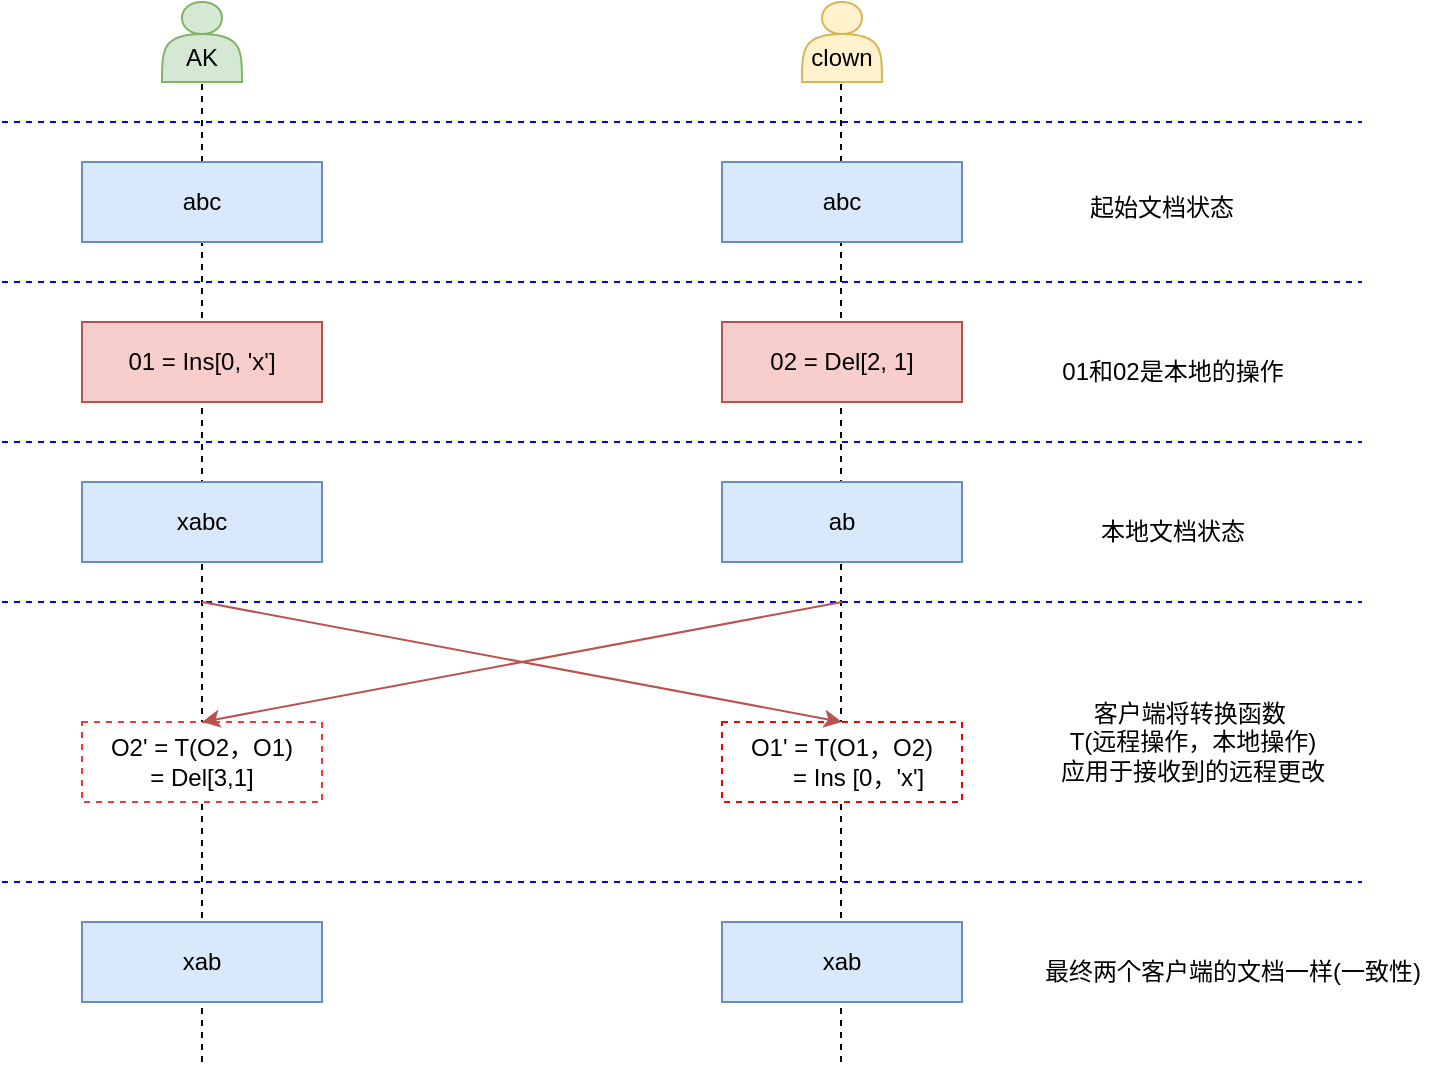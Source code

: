 <mxfile>
    <diagram name="第 1 页" id="E_M3c3dEPE1-523_0gV0">
        <mxGraphModel dx="1002" dy="571" grid="1" gridSize="10" guides="1" tooltips="1" connect="1" arrows="1" fold="1" page="1" pageScale="1" pageWidth="827" pageHeight="1169" math="0" shadow="0">
            <root>
                <mxCell id="0"/>
                <mxCell id="1" parent="0"/>
                <mxCell id="12" value="" style="endArrow=none;html=1;entryX=0.5;entryY=1;entryDx=0;entryDy=0;dashed=1;" edge="1" parent="1">
                    <mxGeometry width="50" height="50" relative="1" as="geometry">
                        <mxPoint x="499.5" y="690" as="sourcePoint"/>
                        <mxPoint x="499.5" y="200" as="targetPoint"/>
                    </mxGeometry>
                </mxCell>
                <mxCell id="11" value="" style="endArrow=none;html=1;entryX=0.5;entryY=1;entryDx=0;entryDy=0;dashed=1;" edge="1" parent="1" target="2">
                    <mxGeometry width="50" height="50" relative="1" as="geometry">
                        <mxPoint x="180" y="690" as="sourcePoint"/>
                        <mxPoint x="440" y="370" as="targetPoint"/>
                    </mxGeometry>
                </mxCell>
                <mxCell id="2" value="&lt;div&gt;&lt;br&gt;&lt;/div&gt;AK" style="shape=actor;whiteSpace=wrap;html=1;fillColor=#d5e8d4;strokeColor=#82b366;" vertex="1" parent="1">
                    <mxGeometry x="160" y="160" width="40" height="40" as="geometry"/>
                </mxCell>
                <mxCell id="3" value="&lt;div&gt;&lt;br&gt;&lt;/div&gt;&lt;div&gt;clown&lt;/div&gt;" style="shape=actor;whiteSpace=wrap;html=1;fillColor=#fff2cc;strokeColor=#d6b656;" vertex="1" parent="1">
                    <mxGeometry x="480" y="160" width="40" height="40" as="geometry"/>
                </mxCell>
                <mxCell id="4" value="abc" style="rounded=0;whiteSpace=wrap;html=1;fillColor=#dae8fc;strokeColor=#6c8ebf;" vertex="1" parent="1">
                    <mxGeometry x="120" y="240" width="120" height="40" as="geometry"/>
                </mxCell>
                <mxCell id="5" value="abc" style="rounded=0;whiteSpace=wrap;html=1;fillColor=#dae8fc;strokeColor=#6c8ebf;" vertex="1" parent="1">
                    <mxGeometry x="440" y="240" width="120" height="40" as="geometry"/>
                </mxCell>
                <mxCell id="6" value="01 = Ins[0, &#39;x&#39;]" style="rounded=0;whiteSpace=wrap;html=1;fillColor=#f8cecc;strokeColor=#b85450;" vertex="1" parent="1">
                    <mxGeometry x="120" y="320" width="120" height="40" as="geometry"/>
                </mxCell>
                <mxCell id="7" value="02 = Del[2, 1]" style="rounded=0;whiteSpace=wrap;html=1;fillColor=#f8cecc;strokeColor=#b85450;" vertex="1" parent="1">
                    <mxGeometry x="440" y="320" width="120" height="40" as="geometry"/>
                </mxCell>
                <mxCell id="8" value="xabc" style="rounded=0;whiteSpace=wrap;html=1;fillColor=#dae8fc;strokeColor=#6c8ebf;" vertex="1" parent="1">
                    <mxGeometry x="120" y="400" width="120" height="40" as="geometry"/>
                </mxCell>
                <mxCell id="9" value="ab" style="rounded=0;whiteSpace=wrap;html=1;fillColor=#dae8fc;strokeColor=#6c8ebf;" vertex="1" parent="1">
                    <mxGeometry x="440" y="400" width="120" height="40" as="geometry"/>
                </mxCell>
                <mxCell id="13" value="" style="endArrow=none;html=1;strokeColor=#0000FF;dashed=1;" edge="1" parent="1">
                    <mxGeometry width="50" height="50" relative="1" as="geometry">
                        <mxPoint x="80" y="220" as="sourcePoint"/>
                        <mxPoint x="760" y="220" as="targetPoint"/>
                    </mxGeometry>
                </mxCell>
                <mxCell id="14" value="" style="endArrow=none;html=1;strokeColor=#0000FF;dashed=1;" edge="1" parent="1">
                    <mxGeometry width="50" height="50" relative="1" as="geometry">
                        <mxPoint x="80" y="300" as="sourcePoint"/>
                        <mxPoint x="760" y="300" as="targetPoint"/>
                    </mxGeometry>
                </mxCell>
                <mxCell id="15" value="起始文档状态" style="text;html=1;align=center;verticalAlign=middle;whiteSpace=wrap;rounded=0;" vertex="1" parent="1">
                    <mxGeometry x="600" y="245" width="120" height="35" as="geometry"/>
                </mxCell>
                <mxCell id="16" value="" style="endArrow=none;html=1;strokeColor=#0000FF;dashed=1;" edge="1" parent="1">
                    <mxGeometry width="50" height="50" relative="1" as="geometry">
                        <mxPoint x="80" y="380" as="sourcePoint"/>
                        <mxPoint x="760" y="380" as="targetPoint"/>
                    </mxGeometry>
                </mxCell>
                <mxCell id="17" value="01和02是本地的操作" style="text;html=1;align=center;verticalAlign=middle;resizable=0;points=[];autosize=1;strokeColor=none;fillColor=none;" vertex="1" parent="1">
                    <mxGeometry x="600" y="330" width="130" height="30" as="geometry"/>
                </mxCell>
                <mxCell id="18" value="" style="endArrow=none;html=1;strokeColor=#0000FF;dashed=1;" edge="1" parent="1">
                    <mxGeometry width="50" height="50" relative="1" as="geometry">
                        <mxPoint x="80" y="460" as="sourcePoint"/>
                        <mxPoint x="760" y="460" as="targetPoint"/>
                    </mxGeometry>
                </mxCell>
                <mxCell id="19" value="本地文档状态" style="text;html=1;align=center;verticalAlign=middle;resizable=0;points=[];autosize=1;strokeColor=none;fillColor=none;" vertex="1" parent="1">
                    <mxGeometry x="615" y="410" width="100" height="30" as="geometry"/>
                </mxCell>
                <mxCell id="20" value="&lt;font style=&quot;color: rgb(0, 0, 0);&quot;&gt;O2&#39; = T(O2，O1)&lt;/font&gt;&lt;div&gt;&lt;font style=&quot;color: rgb(0, 0, 0);&quot;&gt;= Del[3,1]&lt;/font&gt;&lt;/div&gt;" style="rounded=0;whiteSpace=wrap;html=1;dashed=1;strokeColor=#FF3333;" vertex="1" parent="1">
                    <mxGeometry x="120" y="520" width="120" height="40" as="geometry"/>
                </mxCell>
                <mxCell id="23" value="&lt;font style=&quot;&quot;&gt;O1&#39; = T(O1，O2)&lt;/font&gt;&lt;div&gt;&lt;font style=&quot;&quot;&gt;&amp;nbsp; &amp;nbsp; &amp;nbsp;= Ins [0，&#39;x&#39;]&lt;/font&gt;&lt;/div&gt;" style="rounded=0;whiteSpace=wrap;html=1;dashed=1;strokeColor=#FF0000;" vertex="1" parent="1">
                    <mxGeometry x="440" y="520" width="120" height="40" as="geometry"/>
                </mxCell>
                <mxCell id="24" value="" style="endArrow=classic;html=1;fontColor=#FF0000;fillColor=#f8cecc;strokeColor=#b85450;" edge="1" parent="1">
                    <mxGeometry width="50" height="50" relative="1" as="geometry">
                        <mxPoint x="180" y="460" as="sourcePoint"/>
                        <mxPoint x="500" y="520" as="targetPoint"/>
                    </mxGeometry>
                </mxCell>
                <mxCell id="25" value="" style="endArrow=classic;html=1;entryX=0.5;entryY=0;entryDx=0;entryDy=0;fillColor=#f8cecc;strokeColor=#b85450;" edge="1" parent="1" target="20">
                    <mxGeometry width="50" height="50" relative="1" as="geometry">
                        <mxPoint x="500" y="460" as="sourcePoint"/>
                        <mxPoint x="440" y="380" as="targetPoint"/>
                    </mxGeometry>
                </mxCell>
                <mxCell id="26" value="" style="endArrow=none;html=1;strokeColor=#0000FF;dashed=1;" edge="1" parent="1">
                    <mxGeometry width="50" height="50" relative="1" as="geometry">
                        <mxPoint x="80" y="600" as="sourcePoint"/>
                        <mxPoint x="760" y="600" as="targetPoint"/>
                    </mxGeometry>
                </mxCell>
                <mxCell id="27" value="客户端将转换函数&amp;nbsp;&lt;div&gt;T(远程操作，本地操作)&lt;/div&gt;&lt;div&gt;应用于接收到的远程更改&lt;/div&gt;" style="text;html=1;align=center;verticalAlign=middle;resizable=0;points=[];autosize=1;strokeColor=none;fillColor=none;" vertex="1" parent="1">
                    <mxGeometry x="595" y="500" width="160" height="60" as="geometry"/>
                </mxCell>
                <mxCell id="28" value="xab" style="rounded=0;whiteSpace=wrap;html=1;fillColor=#dae8fc;strokeColor=#6c8ebf;" vertex="1" parent="1">
                    <mxGeometry x="120" y="620" width="120" height="40" as="geometry"/>
                </mxCell>
                <mxCell id="29" value="xab" style="rounded=0;whiteSpace=wrap;html=1;fillColor=#dae8fc;strokeColor=#6c8ebf;" vertex="1" parent="1">
                    <mxGeometry x="440" y="620" width="120" height="40" as="geometry"/>
                </mxCell>
                <mxCell id="30" value="最终两个客户端的文档一样(一致性)" style="text;html=1;align=center;verticalAlign=middle;resizable=0;points=[];autosize=1;" vertex="1" parent="1">
                    <mxGeometry x="590" y="630" width="210" height="30" as="geometry"/>
                </mxCell>
            </root>
        </mxGraphModel>
    </diagram>
</mxfile>